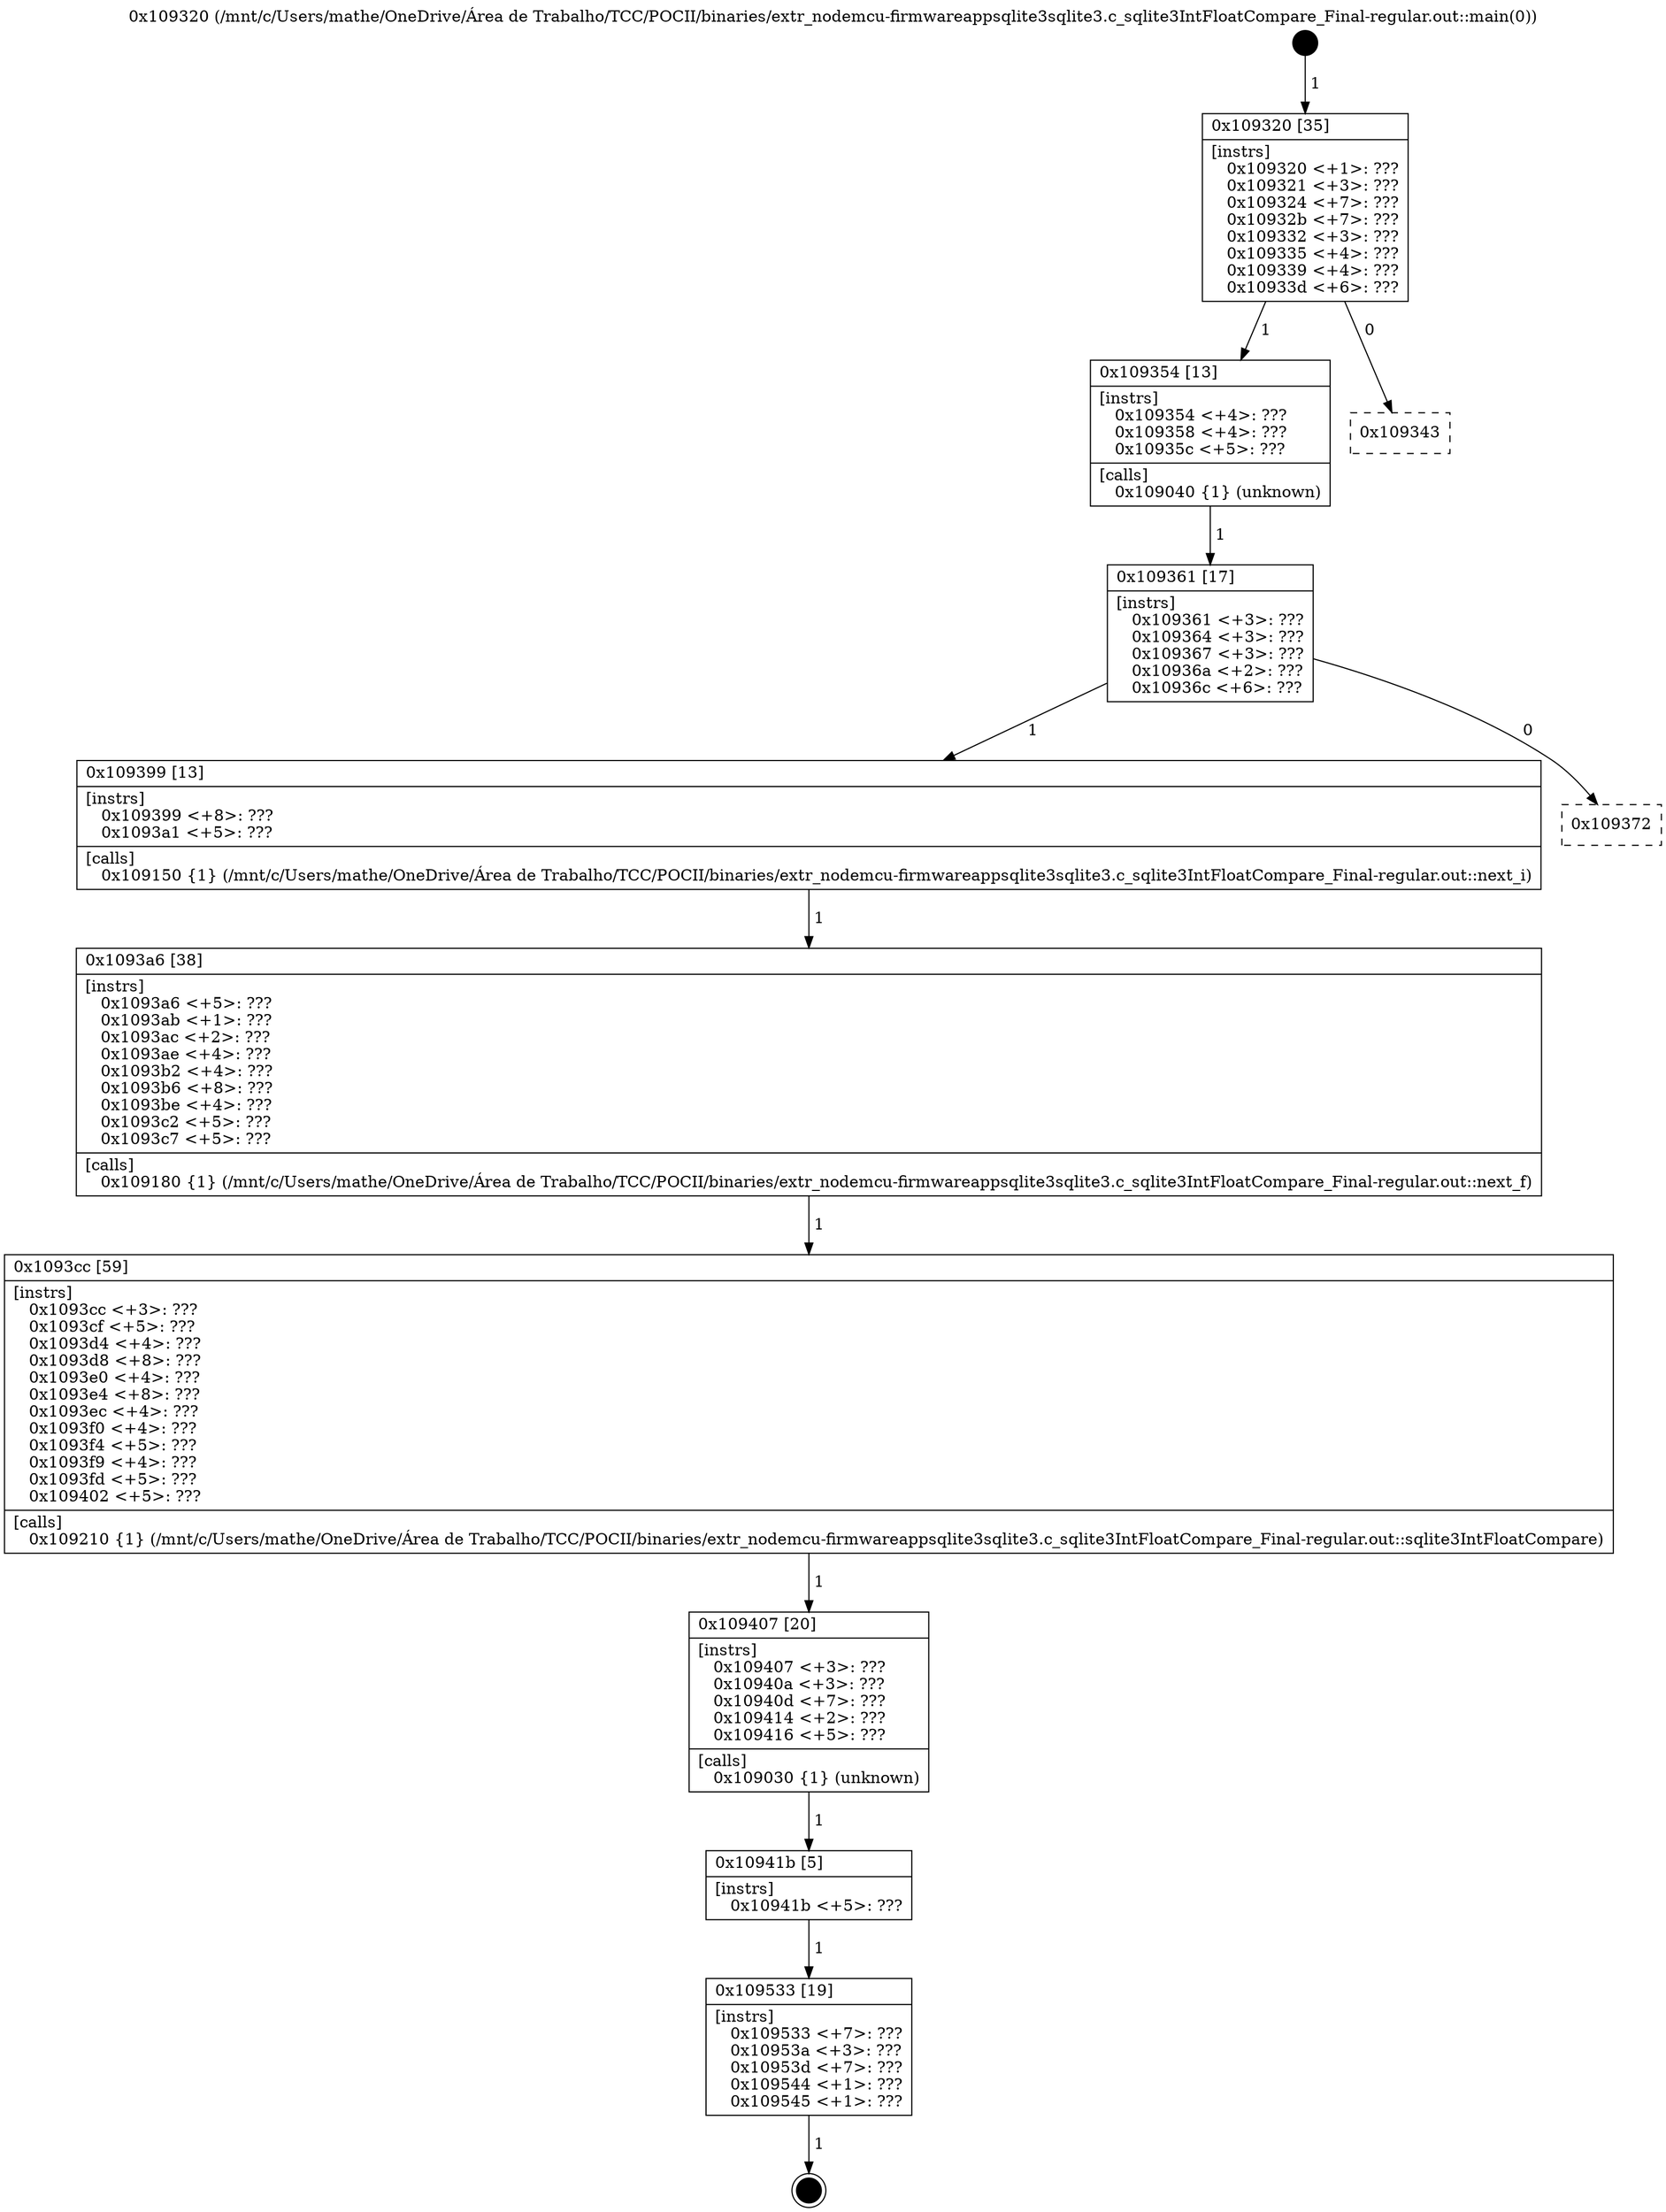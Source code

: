 digraph "0x109320" {
  label = "0x109320 (/mnt/c/Users/mathe/OneDrive/Área de Trabalho/TCC/POCII/binaries/extr_nodemcu-firmwareappsqlite3sqlite3.c_sqlite3IntFloatCompare_Final-regular.out::main(0))"
  labelloc = "t"
  node[shape=record]

  Entry [label="",width=0.3,height=0.3,shape=circle,fillcolor=black,style=filled]
  "0x109320" [label="{
     0x109320 [35]\l
     | [instrs]\l
     &nbsp;&nbsp;0x109320 \<+1\>: ???\l
     &nbsp;&nbsp;0x109321 \<+3\>: ???\l
     &nbsp;&nbsp;0x109324 \<+7\>: ???\l
     &nbsp;&nbsp;0x10932b \<+7\>: ???\l
     &nbsp;&nbsp;0x109332 \<+3\>: ???\l
     &nbsp;&nbsp;0x109335 \<+4\>: ???\l
     &nbsp;&nbsp;0x109339 \<+4\>: ???\l
     &nbsp;&nbsp;0x10933d \<+6\>: ???\l
  }"]
  "0x109354" [label="{
     0x109354 [13]\l
     | [instrs]\l
     &nbsp;&nbsp;0x109354 \<+4\>: ???\l
     &nbsp;&nbsp;0x109358 \<+4\>: ???\l
     &nbsp;&nbsp;0x10935c \<+5\>: ???\l
     | [calls]\l
     &nbsp;&nbsp;0x109040 \{1\} (unknown)\l
  }"]
  "0x109343" [label="{
     0x109343\l
  }", style=dashed]
  "0x109361" [label="{
     0x109361 [17]\l
     | [instrs]\l
     &nbsp;&nbsp;0x109361 \<+3\>: ???\l
     &nbsp;&nbsp;0x109364 \<+3\>: ???\l
     &nbsp;&nbsp;0x109367 \<+3\>: ???\l
     &nbsp;&nbsp;0x10936a \<+2\>: ???\l
     &nbsp;&nbsp;0x10936c \<+6\>: ???\l
  }"]
  "0x109399" [label="{
     0x109399 [13]\l
     | [instrs]\l
     &nbsp;&nbsp;0x109399 \<+8\>: ???\l
     &nbsp;&nbsp;0x1093a1 \<+5\>: ???\l
     | [calls]\l
     &nbsp;&nbsp;0x109150 \{1\} (/mnt/c/Users/mathe/OneDrive/Área de Trabalho/TCC/POCII/binaries/extr_nodemcu-firmwareappsqlite3sqlite3.c_sqlite3IntFloatCompare_Final-regular.out::next_i)\l
  }"]
  "0x109372" [label="{
     0x109372\l
  }", style=dashed]
  "0x1093a6" [label="{
     0x1093a6 [38]\l
     | [instrs]\l
     &nbsp;&nbsp;0x1093a6 \<+5\>: ???\l
     &nbsp;&nbsp;0x1093ab \<+1\>: ???\l
     &nbsp;&nbsp;0x1093ac \<+2\>: ???\l
     &nbsp;&nbsp;0x1093ae \<+4\>: ???\l
     &nbsp;&nbsp;0x1093b2 \<+4\>: ???\l
     &nbsp;&nbsp;0x1093b6 \<+8\>: ???\l
     &nbsp;&nbsp;0x1093be \<+4\>: ???\l
     &nbsp;&nbsp;0x1093c2 \<+5\>: ???\l
     &nbsp;&nbsp;0x1093c7 \<+5\>: ???\l
     | [calls]\l
     &nbsp;&nbsp;0x109180 \{1\} (/mnt/c/Users/mathe/OneDrive/Área de Trabalho/TCC/POCII/binaries/extr_nodemcu-firmwareappsqlite3sqlite3.c_sqlite3IntFloatCompare_Final-regular.out::next_f)\l
  }"]
  "0x1093cc" [label="{
     0x1093cc [59]\l
     | [instrs]\l
     &nbsp;&nbsp;0x1093cc \<+3\>: ???\l
     &nbsp;&nbsp;0x1093cf \<+5\>: ???\l
     &nbsp;&nbsp;0x1093d4 \<+4\>: ???\l
     &nbsp;&nbsp;0x1093d8 \<+8\>: ???\l
     &nbsp;&nbsp;0x1093e0 \<+4\>: ???\l
     &nbsp;&nbsp;0x1093e4 \<+8\>: ???\l
     &nbsp;&nbsp;0x1093ec \<+4\>: ???\l
     &nbsp;&nbsp;0x1093f0 \<+4\>: ???\l
     &nbsp;&nbsp;0x1093f4 \<+5\>: ???\l
     &nbsp;&nbsp;0x1093f9 \<+4\>: ???\l
     &nbsp;&nbsp;0x1093fd \<+5\>: ???\l
     &nbsp;&nbsp;0x109402 \<+5\>: ???\l
     | [calls]\l
     &nbsp;&nbsp;0x109210 \{1\} (/mnt/c/Users/mathe/OneDrive/Área de Trabalho/TCC/POCII/binaries/extr_nodemcu-firmwareappsqlite3sqlite3.c_sqlite3IntFloatCompare_Final-regular.out::sqlite3IntFloatCompare)\l
  }"]
  "0x109407" [label="{
     0x109407 [20]\l
     | [instrs]\l
     &nbsp;&nbsp;0x109407 \<+3\>: ???\l
     &nbsp;&nbsp;0x10940a \<+3\>: ???\l
     &nbsp;&nbsp;0x10940d \<+7\>: ???\l
     &nbsp;&nbsp;0x109414 \<+2\>: ???\l
     &nbsp;&nbsp;0x109416 \<+5\>: ???\l
     | [calls]\l
     &nbsp;&nbsp;0x109030 \{1\} (unknown)\l
  }"]
  "0x10941b" [label="{
     0x10941b [5]\l
     | [instrs]\l
     &nbsp;&nbsp;0x10941b \<+5\>: ???\l
  }"]
  "0x109533" [label="{
     0x109533 [19]\l
     | [instrs]\l
     &nbsp;&nbsp;0x109533 \<+7\>: ???\l
     &nbsp;&nbsp;0x10953a \<+3\>: ???\l
     &nbsp;&nbsp;0x10953d \<+7\>: ???\l
     &nbsp;&nbsp;0x109544 \<+1\>: ???\l
     &nbsp;&nbsp;0x109545 \<+1\>: ???\l
  }"]
  Exit [label="",width=0.3,height=0.3,shape=circle,fillcolor=black,style=filled,peripheries=2]
  Entry -> "0x109320" [label=" 1"]
  "0x109320" -> "0x109354" [label=" 1"]
  "0x109320" -> "0x109343" [label=" 0"]
  "0x109354" -> "0x109361" [label=" 1"]
  "0x109361" -> "0x109399" [label=" 1"]
  "0x109361" -> "0x109372" [label=" 0"]
  "0x109399" -> "0x1093a6" [label=" 1"]
  "0x1093a6" -> "0x1093cc" [label=" 1"]
  "0x1093cc" -> "0x109407" [label=" 1"]
  "0x109407" -> "0x10941b" [label=" 1"]
  "0x10941b" -> "0x109533" [label=" 1"]
  "0x109533" -> Exit [label=" 1"]
}
